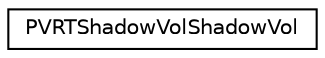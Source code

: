 digraph "Graphical Class Hierarchy"
{
  edge [fontname="Helvetica",fontsize="10",labelfontname="Helvetica",labelfontsize="10"];
  node [fontname="Helvetica",fontsize="10",shape=record];
  rankdir="LR";
  Node1 [label="PVRTShadowVolShadowVol",height=0.2,width=0.4,color="black", fillcolor="white", style="filled",URL="$struct_p_v_r_t_shadow_vol_shadow_vol.html",tooltip="Renderable shadow-volume information. "];
}
